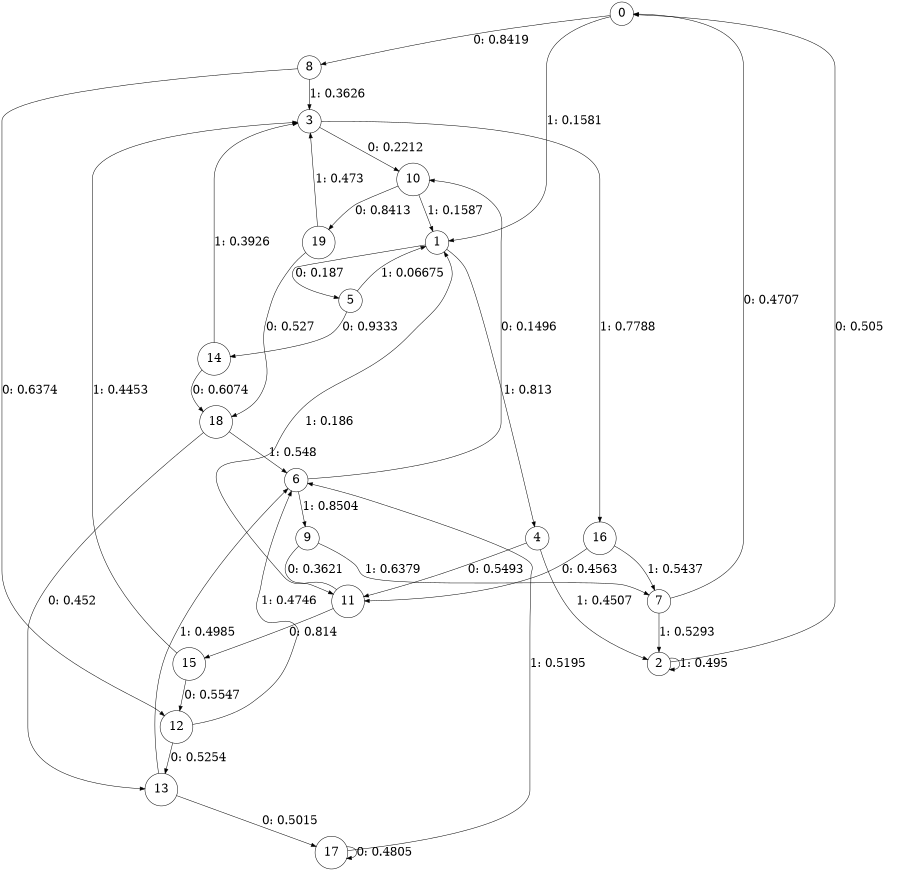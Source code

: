 digraph "ch22faceL5" {
size = "6,8.5";
ratio = "fill";
node [shape = circle];
node [fontsize = 24];
edge [fontsize = 24];
0 -> 8 [label = "0: 0.8419   "];
0 -> 1 [label = "1: 0.1581   "];
1 -> 5 [label = "0: 0.187    "];
1 -> 4 [label = "1: 0.813    "];
2 -> 0 [label = "0: 0.505    "];
2 -> 2 [label = "1: 0.495    "];
3 -> 10 [label = "0: 0.2212   "];
3 -> 16 [label = "1: 0.7788   "];
4 -> 11 [label = "0: 0.5493   "];
4 -> 2 [label = "1: 0.4507   "];
5 -> 14 [label = "0: 0.9333   "];
5 -> 1 [label = "1: 0.06675  "];
6 -> 10 [label = "0: 0.1496   "];
6 -> 9 [label = "1: 0.8504   "];
7 -> 0 [label = "0: 0.4707   "];
7 -> 2 [label = "1: 0.5293   "];
8 -> 12 [label = "0: 0.6374   "];
8 -> 3 [label = "1: 0.3626   "];
9 -> 11 [label = "0: 0.3621   "];
9 -> 7 [label = "1: 0.6379   "];
10 -> 19 [label = "0: 0.8413   "];
10 -> 1 [label = "1: 0.1587   "];
11 -> 15 [label = "0: 0.814    "];
11 -> 1 [label = "1: 0.186    "];
12 -> 13 [label = "0: 0.5254   "];
12 -> 6 [label = "1: 0.4746   "];
13 -> 17 [label = "0: 0.5015   "];
13 -> 6 [label = "1: 0.4985   "];
14 -> 18 [label = "0: 0.6074   "];
14 -> 3 [label = "1: 0.3926   "];
15 -> 12 [label = "0: 0.5547   "];
15 -> 3 [label = "1: 0.4453   "];
16 -> 11 [label = "0: 0.4563   "];
16 -> 7 [label = "1: 0.5437   "];
17 -> 17 [label = "0: 0.4805   "];
17 -> 6 [label = "1: 0.5195   "];
18 -> 13 [label = "0: 0.452    "];
18 -> 6 [label = "1: 0.548    "];
19 -> 18 [label = "0: 0.527    "];
19 -> 3 [label = "1: 0.473    "];
}